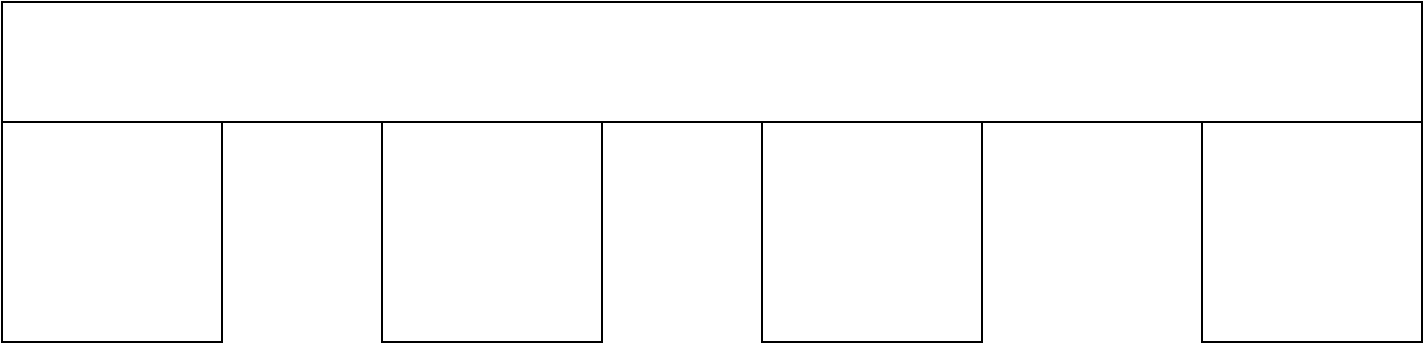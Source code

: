 <mxfile version="23.1.5" type="github">
  <diagram name="Page-1" id="tmQ9e40nxh1JWdAEroh6">
    <mxGraphModel dx="470" dy="743" grid="1" gridSize="10" guides="1" tooltips="1" connect="1" arrows="1" fold="1" page="1" pageScale="1" pageWidth="827" pageHeight="1169" math="0" shadow="0">
      <root>
        <mxCell id="0" />
        <mxCell id="1" parent="0" />
        <mxCell id="l1eg3TBRqfiFv47--grt-2" value="" style="whiteSpace=wrap;html=1;aspect=fixed;" vertex="1" parent="1">
          <mxGeometry y="200" width="110" height="110" as="geometry" />
        </mxCell>
        <mxCell id="l1eg3TBRqfiFv47--grt-3" value="" style="rounded=0;whiteSpace=wrap;html=1;" vertex="1" parent="1">
          <mxGeometry y="140" width="710" height="60" as="geometry" />
        </mxCell>
        <mxCell id="l1eg3TBRqfiFv47--grt-4" value="" style="whiteSpace=wrap;html=1;aspect=fixed;" vertex="1" parent="1">
          <mxGeometry x="190" y="200" width="110" height="110" as="geometry" />
        </mxCell>
        <mxCell id="l1eg3TBRqfiFv47--grt-5" value="" style="whiteSpace=wrap;html=1;aspect=fixed;" vertex="1" parent="1">
          <mxGeometry x="380" y="200" width="110" height="110" as="geometry" />
        </mxCell>
        <mxCell id="l1eg3TBRqfiFv47--grt-6" value="" style="whiteSpace=wrap;html=1;aspect=fixed;" vertex="1" parent="1">
          <mxGeometry x="600" y="200" width="110" height="110" as="geometry" />
        </mxCell>
      </root>
    </mxGraphModel>
  </diagram>
</mxfile>
